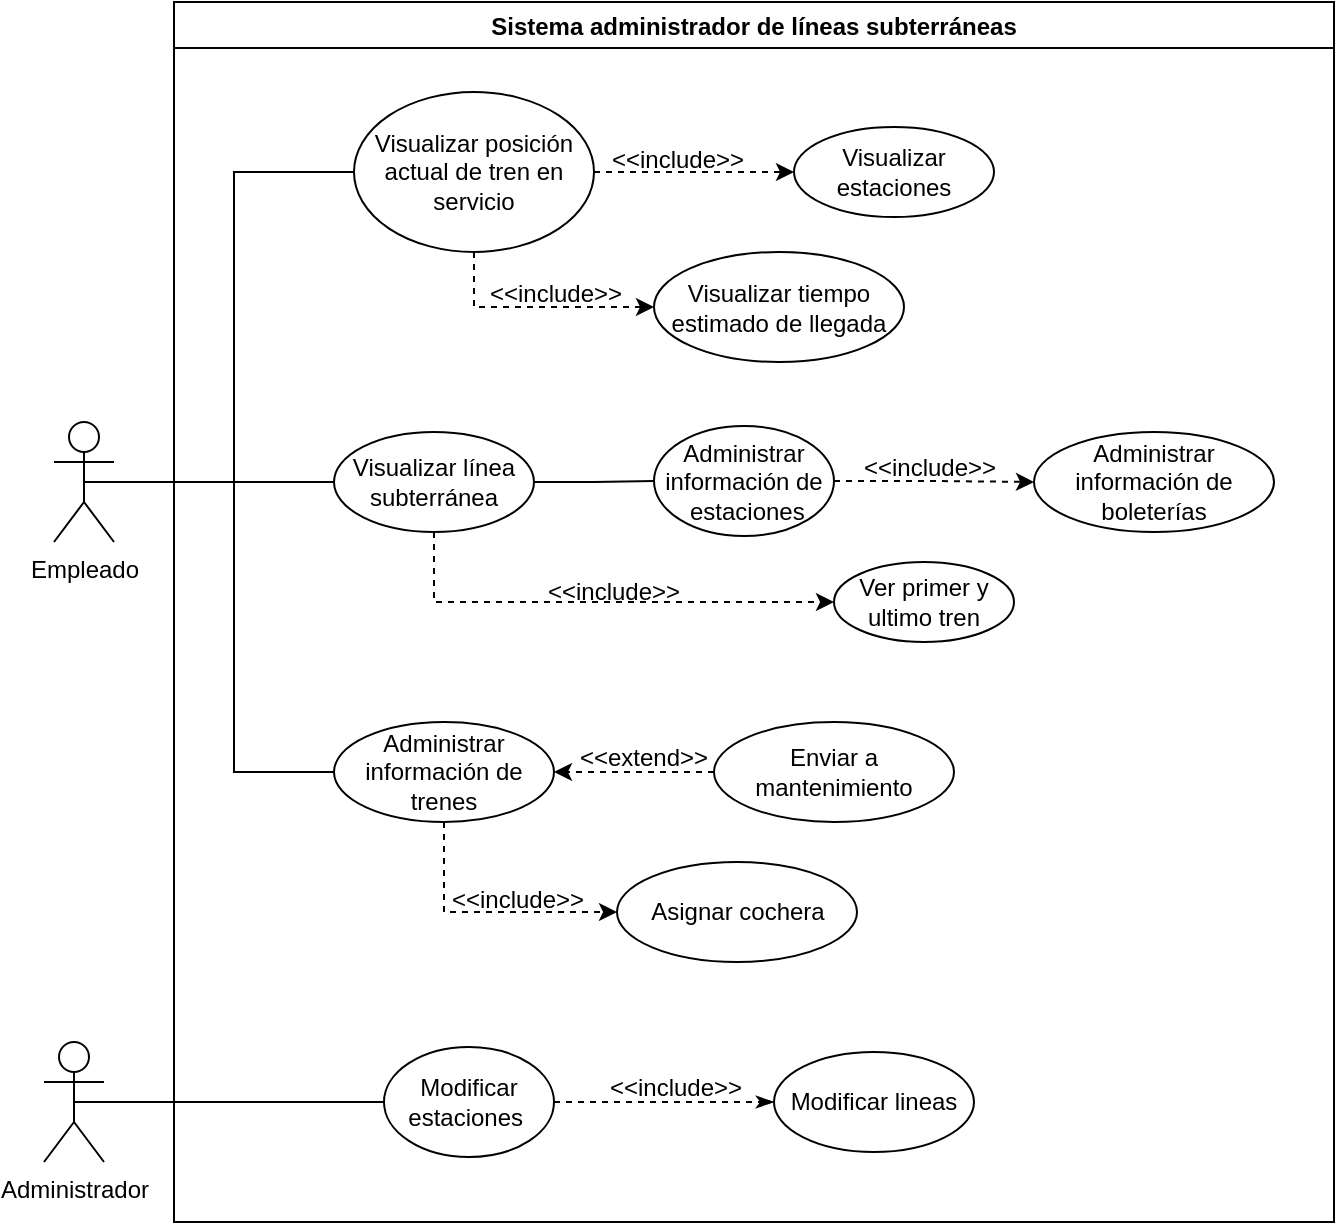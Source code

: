<mxfile version="20.4.1" type="device"><diagram id="71LChxHO0XOaeybTk3fB" name="Página-1"><mxGraphModel dx="1102" dy="614" grid="1" gridSize="10" guides="1" tooltips="1" connect="1" arrows="1" fold="1" page="1" pageScale="1" pageWidth="827" pageHeight="1169" math="0" shadow="0"><root><mxCell id="0"/><mxCell id="1" parent="0"/><mxCell id="CoNmM2Z_dG1hCfIs-ZDx-2" style="edgeStyle=orthogonalEdgeStyle;rounded=0;orthogonalLoop=1;jettySize=auto;html=1;exitX=0.5;exitY=0.5;exitDx=0;exitDy=0;exitPerimeter=0;endArrow=none;endFill=0;entryX=0;entryY=0.5;entryDx=0;entryDy=0;" parent="1" source="CoNmM2Z_dG1hCfIs-ZDx-1" target="CoNmM2Z_dG1hCfIs-ZDx-3" edge="1"><mxGeometry relative="1" as="geometry"><mxPoint x="250" y="260" as="targetPoint"/></mxGeometry></mxCell><mxCell id="CoNmM2Z_dG1hCfIs-ZDx-10" style="edgeStyle=orthogonalEdgeStyle;rounded=0;orthogonalLoop=1;jettySize=auto;html=1;exitX=0.5;exitY=0.5;exitDx=0;exitDy=0;exitPerimeter=0;endArrow=none;endFill=0;" parent="1" source="CoNmM2Z_dG1hCfIs-ZDx-1" target="CoNmM2Z_dG1hCfIs-ZDx-11" edge="1"><mxGeometry relative="1" as="geometry"><mxPoint x="240" y="320" as="targetPoint"/><Array as="points"><mxPoint x="190" y="260"/><mxPoint x="190" y="105"/></Array></mxGeometry></mxCell><mxCell id="CoNmM2Z_dG1hCfIs-ZDx-1" value="Empleado" style="shape=umlActor;verticalLabelPosition=bottom;verticalAlign=top;html=1;outlineConnect=0;" parent="1" vertex="1"><mxGeometry x="100" y="230" width="30" height="60" as="geometry"/></mxCell><mxCell id="CoNmM2Z_dG1hCfIs-ZDx-6" style="edgeStyle=orthogonalEdgeStyle;rounded=0;orthogonalLoop=1;jettySize=auto;html=1;exitX=1;exitY=0.5;exitDx=0;exitDy=0;endArrow=none;endFill=0;entryX=0;entryY=0.5;entryDx=0;entryDy=0;" parent="1" source="CoNmM2Z_dG1hCfIs-ZDx-3" target="CoNmM2Z_dG1hCfIs-ZDx-9" edge="1"><mxGeometry relative="1" as="geometry"><mxPoint x="450" y="170" as="targetPoint"/></mxGeometry></mxCell><mxCell id="CoNmM2Z_dG1hCfIs-ZDx-7" style="edgeStyle=orthogonalEdgeStyle;rounded=0;orthogonalLoop=1;jettySize=auto;html=1;exitX=0.5;exitY=0.5;exitDx=0;exitDy=0;endArrow=none;endFill=0;entryX=0;entryY=0.5;entryDx=0;entryDy=0;exitPerimeter=0;" parent="1" source="CoNmM2Z_dG1hCfIs-ZDx-1" target="CoNmM2Z_dG1hCfIs-ZDx-8" edge="1"><mxGeometry relative="1" as="geometry"><mxPoint x="450" y="330" as="targetPoint"/><Array as="points"><mxPoint x="190" y="260"/><mxPoint x="190" y="405"/></Array></mxGeometry></mxCell><mxCell id="vfNP-kA4PScrEwws0pyW-1" style="edgeStyle=orthogonalEdgeStyle;rounded=0;orthogonalLoop=1;jettySize=auto;html=1;exitX=0.5;exitY=1;exitDx=0;exitDy=0;entryX=0;entryY=0.5;entryDx=0;entryDy=0;dashed=1;" edge="1" parent="1" source="CoNmM2Z_dG1hCfIs-ZDx-3" target="vfNP-kA4PScrEwws0pyW-2"><mxGeometry relative="1" as="geometry"><mxPoint x="370" y="320" as="targetPoint"/></mxGeometry></mxCell><mxCell id="CoNmM2Z_dG1hCfIs-ZDx-3" value="Visualizar línea subterránea" style="ellipse;whiteSpace=wrap;html=1;" parent="1" vertex="1"><mxGeometry x="240" y="235" width="100" height="50" as="geometry"/></mxCell><mxCell id="CoNmM2Z_dG1hCfIs-ZDx-19" style="edgeStyle=orthogonalEdgeStyle;rounded=0;orthogonalLoop=1;jettySize=auto;html=1;exitX=1;exitY=0.5;exitDx=0;exitDy=0;dashed=1;endArrow=classic;endFill=1;entryX=0;entryY=0.5;entryDx=0;entryDy=0;" parent="1" source="CoNmM2Z_dG1hCfIs-ZDx-9" target="CoNmM2Z_dG1hCfIs-ZDx-20" edge="1"><mxGeometry relative="1" as="geometry"><mxPoint x="580" y="210" as="targetPoint"/></mxGeometry></mxCell><mxCell id="CoNmM2Z_dG1hCfIs-ZDx-9" value="Administrar información de&lt;br&gt;&amp;nbsp;estaciones" style="ellipse;whiteSpace=wrap;html=1;" parent="1" vertex="1"><mxGeometry x="400" y="232" width="90" height="55" as="geometry"/></mxCell><mxCell id="CoNmM2Z_dG1hCfIs-ZDx-12" value="" style="edgeStyle=orthogonalEdgeStyle;rounded=0;orthogonalLoop=1;jettySize=auto;html=1;exitX=1;exitY=0.5;exitDx=0;exitDy=0;endArrow=classic;endFill=1;dashed=1;" parent="1" source="CoNmM2Z_dG1hCfIs-ZDx-11" target="CoNmM2Z_dG1hCfIs-ZDx-13" edge="1"><mxGeometry relative="1" as="geometry"><mxPoint x="510" y="105" as="targetPoint"/></mxGeometry></mxCell><mxCell id="CoNmM2Z_dG1hCfIs-ZDx-23" style="edgeStyle=orthogonalEdgeStyle;rounded=0;orthogonalLoop=1;jettySize=auto;html=1;exitX=0.5;exitY=1;exitDx=0;exitDy=0;dashed=1;endArrow=classic;endFill=1;" parent="1" source="CoNmM2Z_dG1hCfIs-ZDx-11" target="CoNmM2Z_dG1hCfIs-ZDx-24" edge="1"><mxGeometry relative="1" as="geometry"><mxPoint x="390" y="170" as="targetPoint"/></mxGeometry></mxCell><mxCell id="CoNmM2Z_dG1hCfIs-ZDx-11" value="Visualizar posición actual de tren en servicio" style="ellipse;whiteSpace=wrap;html=1;" parent="1" vertex="1"><mxGeometry x="250" y="65" width="120" height="80" as="geometry"/></mxCell><mxCell id="CoNmM2Z_dG1hCfIs-ZDx-13" value="Visualizar estaciones" style="ellipse;whiteSpace=wrap;html=1;" parent="1" vertex="1"><mxGeometry x="470" y="82.5" width="100" height="45" as="geometry"/></mxCell><mxCell id="CoNmM2Z_dG1hCfIs-ZDx-15" value="&amp;lt;&amp;lt;include&amp;gt;&amp;gt;" style="text;html=1;strokeColor=none;fillColor=none;align=center;verticalAlign=middle;whiteSpace=wrap;rounded=0;" parent="1" vertex="1"><mxGeometry x="381.5" y="84" width="60" height="30" as="geometry"/></mxCell><mxCell id="CoNmM2Z_dG1hCfIs-ZDx-20" value="Administrar información de boleterías" style="ellipse;whiteSpace=wrap;html=1;" parent="1" vertex="1"><mxGeometry x="590" y="235" width="120" height="50" as="geometry"/></mxCell><mxCell id="CoNmM2Z_dG1hCfIs-ZDx-21" value="&amp;lt;&amp;lt;include&amp;gt;&amp;gt;" style="text;html=1;strokeColor=none;fillColor=none;align=center;verticalAlign=middle;whiteSpace=wrap;rounded=0;" parent="1" vertex="1"><mxGeometry x="508" y="238" width="60" height="30" as="geometry"/></mxCell><mxCell id="CoNmM2Z_dG1hCfIs-ZDx-24" value="Visualizar tiempo estimado de llegada" style="ellipse;whiteSpace=wrap;html=1;" parent="1" vertex="1"><mxGeometry x="400" y="145" width="125" height="55" as="geometry"/></mxCell><mxCell id="CoNmM2Z_dG1hCfIs-ZDx-25" value="&amp;lt;&amp;lt;include&amp;gt;&amp;gt;" style="text;html=1;strokeColor=none;fillColor=none;align=center;verticalAlign=middle;whiteSpace=wrap;rounded=0;" parent="1" vertex="1"><mxGeometry x="320.5" y="151" width="60" height="30" as="geometry"/></mxCell><mxCell id="CoNmM2Z_dG1hCfIs-ZDx-30" value="Sistema administrador de líneas subterráneas" style="swimlane;" parent="1" vertex="1"><mxGeometry x="160" y="20" width="580" height="610" as="geometry"/></mxCell><mxCell id="CoNmM2Z_dG1hCfIs-ZDx-8" value="Administrar información de&lt;br&gt;trenes" style="ellipse;whiteSpace=wrap;html=1;" parent="CoNmM2Z_dG1hCfIs-ZDx-30" vertex="1"><mxGeometry x="80" y="360" width="110" height="50" as="geometry"/></mxCell><mxCell id="CoNmM2Z_dG1hCfIs-ZDx-18" value="" style="edgeStyle=orthogonalEdgeStyle;rounded=0;orthogonalLoop=1;jettySize=auto;html=1;dashed=1;endArrow=classic;endFill=1;" parent="CoNmM2Z_dG1hCfIs-ZDx-30" source="CoNmM2Z_dG1hCfIs-ZDx-17" target="CoNmM2Z_dG1hCfIs-ZDx-8" edge="1"><mxGeometry relative="1" as="geometry"/></mxCell><mxCell id="CoNmM2Z_dG1hCfIs-ZDx-17" value="Enviar a mantenimiento" style="ellipse;whiteSpace=wrap;html=1;" parent="CoNmM2Z_dG1hCfIs-ZDx-30" vertex="1"><mxGeometry x="270" y="360" width="120" height="50" as="geometry"/></mxCell><mxCell id="CoNmM2Z_dG1hCfIs-ZDx-22" value="&amp;lt;&amp;lt;extend&amp;gt;&amp;gt;" style="text;html=1;strokeColor=none;fillColor=none;align=center;verticalAlign=middle;whiteSpace=wrap;rounded=0;" parent="CoNmM2Z_dG1hCfIs-ZDx-30" vertex="1"><mxGeometry x="205" y="363" width="60" height="30" as="geometry"/></mxCell><mxCell id="CoNmM2Z_dG1hCfIs-ZDx-27" value="Asignar cochera" style="ellipse;whiteSpace=wrap;html=1;" parent="CoNmM2Z_dG1hCfIs-ZDx-30" vertex="1"><mxGeometry x="221.5" y="430" width="120" height="50" as="geometry"/></mxCell><mxCell id="CoNmM2Z_dG1hCfIs-ZDx-26" style="edgeStyle=orthogonalEdgeStyle;rounded=0;orthogonalLoop=1;jettySize=auto;html=1;exitX=0.5;exitY=1;exitDx=0;exitDy=0;dashed=1;endArrow=classic;endFill=1;entryX=0;entryY=0.5;entryDx=0;entryDy=0;" parent="CoNmM2Z_dG1hCfIs-ZDx-30" source="CoNmM2Z_dG1hCfIs-ZDx-8" target="CoNmM2Z_dG1hCfIs-ZDx-27" edge="1"><mxGeometry relative="1" as="geometry"><mxPoint x="250" y="470" as="targetPoint"/></mxGeometry></mxCell><mxCell id="CoNmM2Z_dG1hCfIs-ZDx-28" value="&amp;lt;&amp;lt;include&amp;gt;&amp;gt;" style="text;html=1;strokeColor=none;fillColor=none;align=center;verticalAlign=middle;whiteSpace=wrap;rounded=0;" parent="CoNmM2Z_dG1hCfIs-ZDx-30" vertex="1"><mxGeometry x="142" y="434" width="60" height="30" as="geometry"/></mxCell><mxCell id="vfNP-kA4PScrEwws0pyW-2" value="Ver primer y ultimo tren" style="ellipse;whiteSpace=wrap;html=1;" vertex="1" parent="CoNmM2Z_dG1hCfIs-ZDx-30"><mxGeometry x="330" y="280" width="90" height="40" as="geometry"/></mxCell><mxCell id="vfNP-kA4PScrEwws0pyW-3" value="&amp;lt;&amp;lt;include&amp;gt;&amp;gt;" style="text;html=1;strokeColor=none;fillColor=none;align=center;verticalAlign=middle;whiteSpace=wrap;rounded=0;" vertex="1" parent="CoNmM2Z_dG1hCfIs-ZDx-30"><mxGeometry x="190" y="280" width="60" height="30" as="geometry"/></mxCell><mxCell id="vfNP-kA4PScrEwws0pyW-6" value="Modificar estaciones&amp;nbsp;" style="ellipse;whiteSpace=wrap;html=1;" vertex="1" parent="CoNmM2Z_dG1hCfIs-ZDx-30"><mxGeometry x="105" y="522.5" width="85" height="55" as="geometry"/></mxCell><mxCell id="vfNP-kA4PScrEwws0pyW-8" value="Modificar lineas" style="ellipse;whiteSpace=wrap;html=1;" vertex="1" parent="CoNmM2Z_dG1hCfIs-ZDx-30"><mxGeometry x="300" y="525" width="100" height="50" as="geometry"/></mxCell><mxCell id="vfNP-kA4PScrEwws0pyW-7" style="edgeStyle=orthogonalEdgeStyle;rounded=0;orthogonalLoop=1;jettySize=auto;html=1;exitX=1;exitY=0.5;exitDx=0;exitDy=0;endArrow=classicThin;endFill=1;dashed=1;" edge="1" parent="CoNmM2Z_dG1hCfIs-ZDx-30" source="vfNP-kA4PScrEwws0pyW-6" target="vfNP-kA4PScrEwws0pyW-8"><mxGeometry relative="1" as="geometry"><mxPoint x="350" y="550" as="targetPoint"/></mxGeometry></mxCell><mxCell id="vfNP-kA4PScrEwws0pyW-9" value="&amp;lt;&amp;lt;include&amp;gt;&amp;gt;" style="text;html=1;strokeColor=none;fillColor=none;align=center;verticalAlign=middle;whiteSpace=wrap;rounded=0;" vertex="1" parent="CoNmM2Z_dG1hCfIs-ZDx-30"><mxGeometry x="220.5" y="528" width="60" height="30" as="geometry"/></mxCell><mxCell id="vfNP-kA4PScrEwws0pyW-5" style="edgeStyle=orthogonalEdgeStyle;rounded=0;orthogonalLoop=1;jettySize=auto;html=1;exitX=0.5;exitY=0.5;exitDx=0;exitDy=0;exitPerimeter=0;endArrow=none;endFill=0;" edge="1" parent="1" source="vfNP-kA4PScrEwws0pyW-4" target="vfNP-kA4PScrEwws0pyW-6"><mxGeometry relative="1" as="geometry"><mxPoint x="260" y="570" as="targetPoint"/></mxGeometry></mxCell><mxCell id="vfNP-kA4PScrEwws0pyW-4" value="Administrador" style="shape=umlActor;verticalLabelPosition=bottom;verticalAlign=top;html=1;outlineConnect=0;" vertex="1" parent="1"><mxGeometry x="95" y="540" width="30" height="60" as="geometry"/></mxCell></root></mxGraphModel></diagram></mxfile>